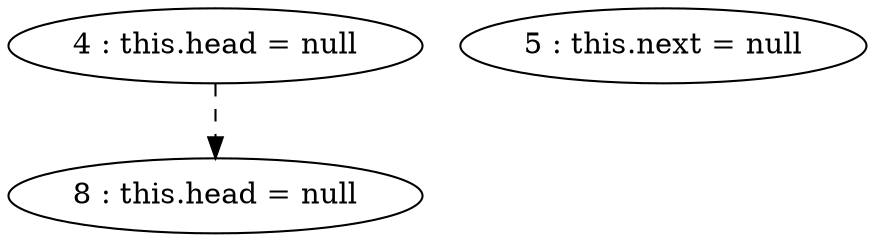 digraph G {
"4 : this.head = null"
"4 : this.head = null" -> "8 : this.head = null" [style=dashed]
"5 : this.next = null"
"8 : this.head = null"
}